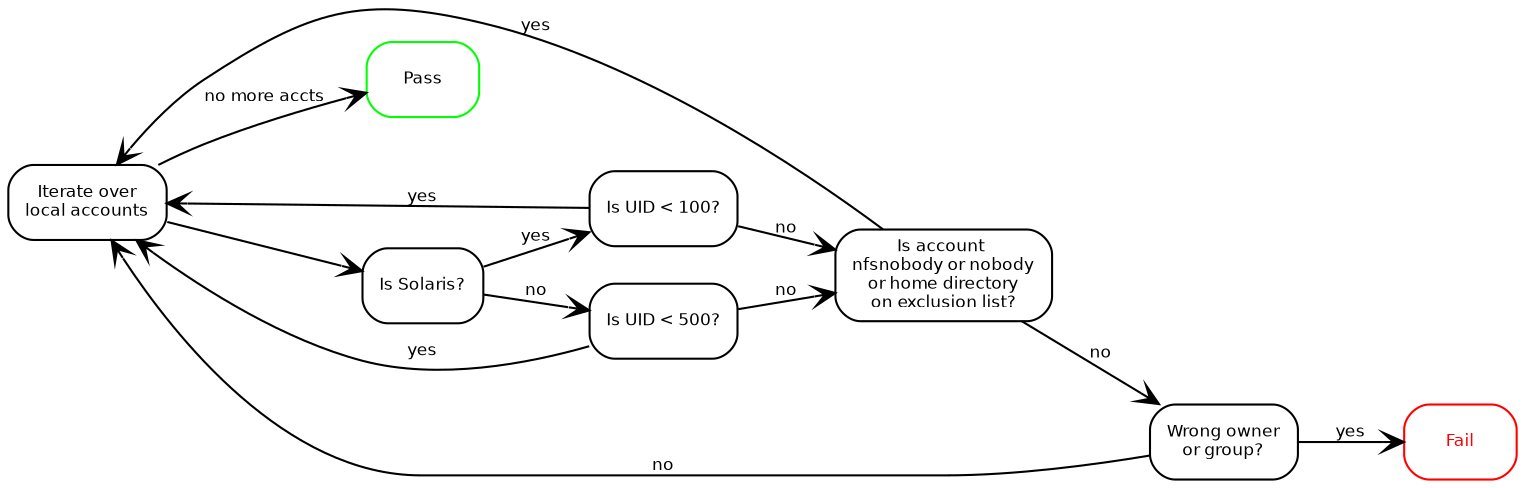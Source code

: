 digraph sm {
    labelloc = "t"     // top
    fontname = "Arial"
    fontsize = "8pt"  
    rankdir="LR"

    node [
        fontname = "Bitstream Vera Sans"
        fontsize = 8
        shape = "box"
        style = "rounded"
    ]

    edge [
        fontname = "Bitstream Vera Sans"
        fontsize = 8
        arrowhead = "ovee"
    ]

    
    "Iterate over\nlocal accounts" -> "Is Solaris?"
    "Pass"           [ color = green,  fontcolor = black ]
    "Iterate over\nlocal accounts" -> "Pass" [label="no more accts"]

    "Is Solaris?" -> "Is UID < 100?" [label="yes"]
    "Is Solaris?" -> "Is UID < 500?" [label="no"]

    "Is UID < 100?" -> "Iterate over\nlocal accounts" [label="yes"]
    "Is UID < 500?" -> "Iterate over\nlocal accounts" [label="yes"]

    "Is UID < 100?" -> "Is account \nnfsnobody or nobody\nor home directory\non exclusion list?" [label="no"]
    "Is UID < 500?" -> "Is account \nnfsnobody or nobody\nor home directory\non exclusion list?" [label="no"]

    "Is account \nnfsnobody or nobody\nor home directory\non exclusion list?" -> "Iterate over\nlocal accounts" [label="yes"]
    "Is account \nnfsnobody or nobody\nor home directory\non exclusion list?" -> "Wrong owner\nor group?" [label="no"]

    "Fail"           [ color = red,    fontcolor = red ]
    "Wrong owner\nor group?" -> "Fail" [label="yes"]
    "Wrong owner\nor group?" -> "Iterate over\nlocal accounts" [label="no"]


}
